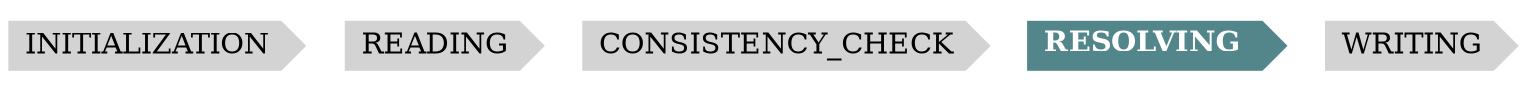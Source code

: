digraph {
//	graph [rankdir=LR]
	node [color=none fillcolor=lightgrey shape=cds style=filled]
	"init" [label="INITIALIZATION  " href="../research/sphinx/app_init/" target=_top]
	"read" [label="READING  " href="../research/sphinx/read/" target=_top]
	"consistency" [label="CONSISTENCY_CHECK  " href="../research/sphinx/consistency/" target=_top]
	"resolve" [label=<<b>RESOLVING &#160;&#160;</b>> fillcolor=cadetblue4 fontcolor=white href="../research/sphinx/resolve/" target=_top]
	"write" [label="WRITING  " href="../research/sphinx/write/" target=_top]
}